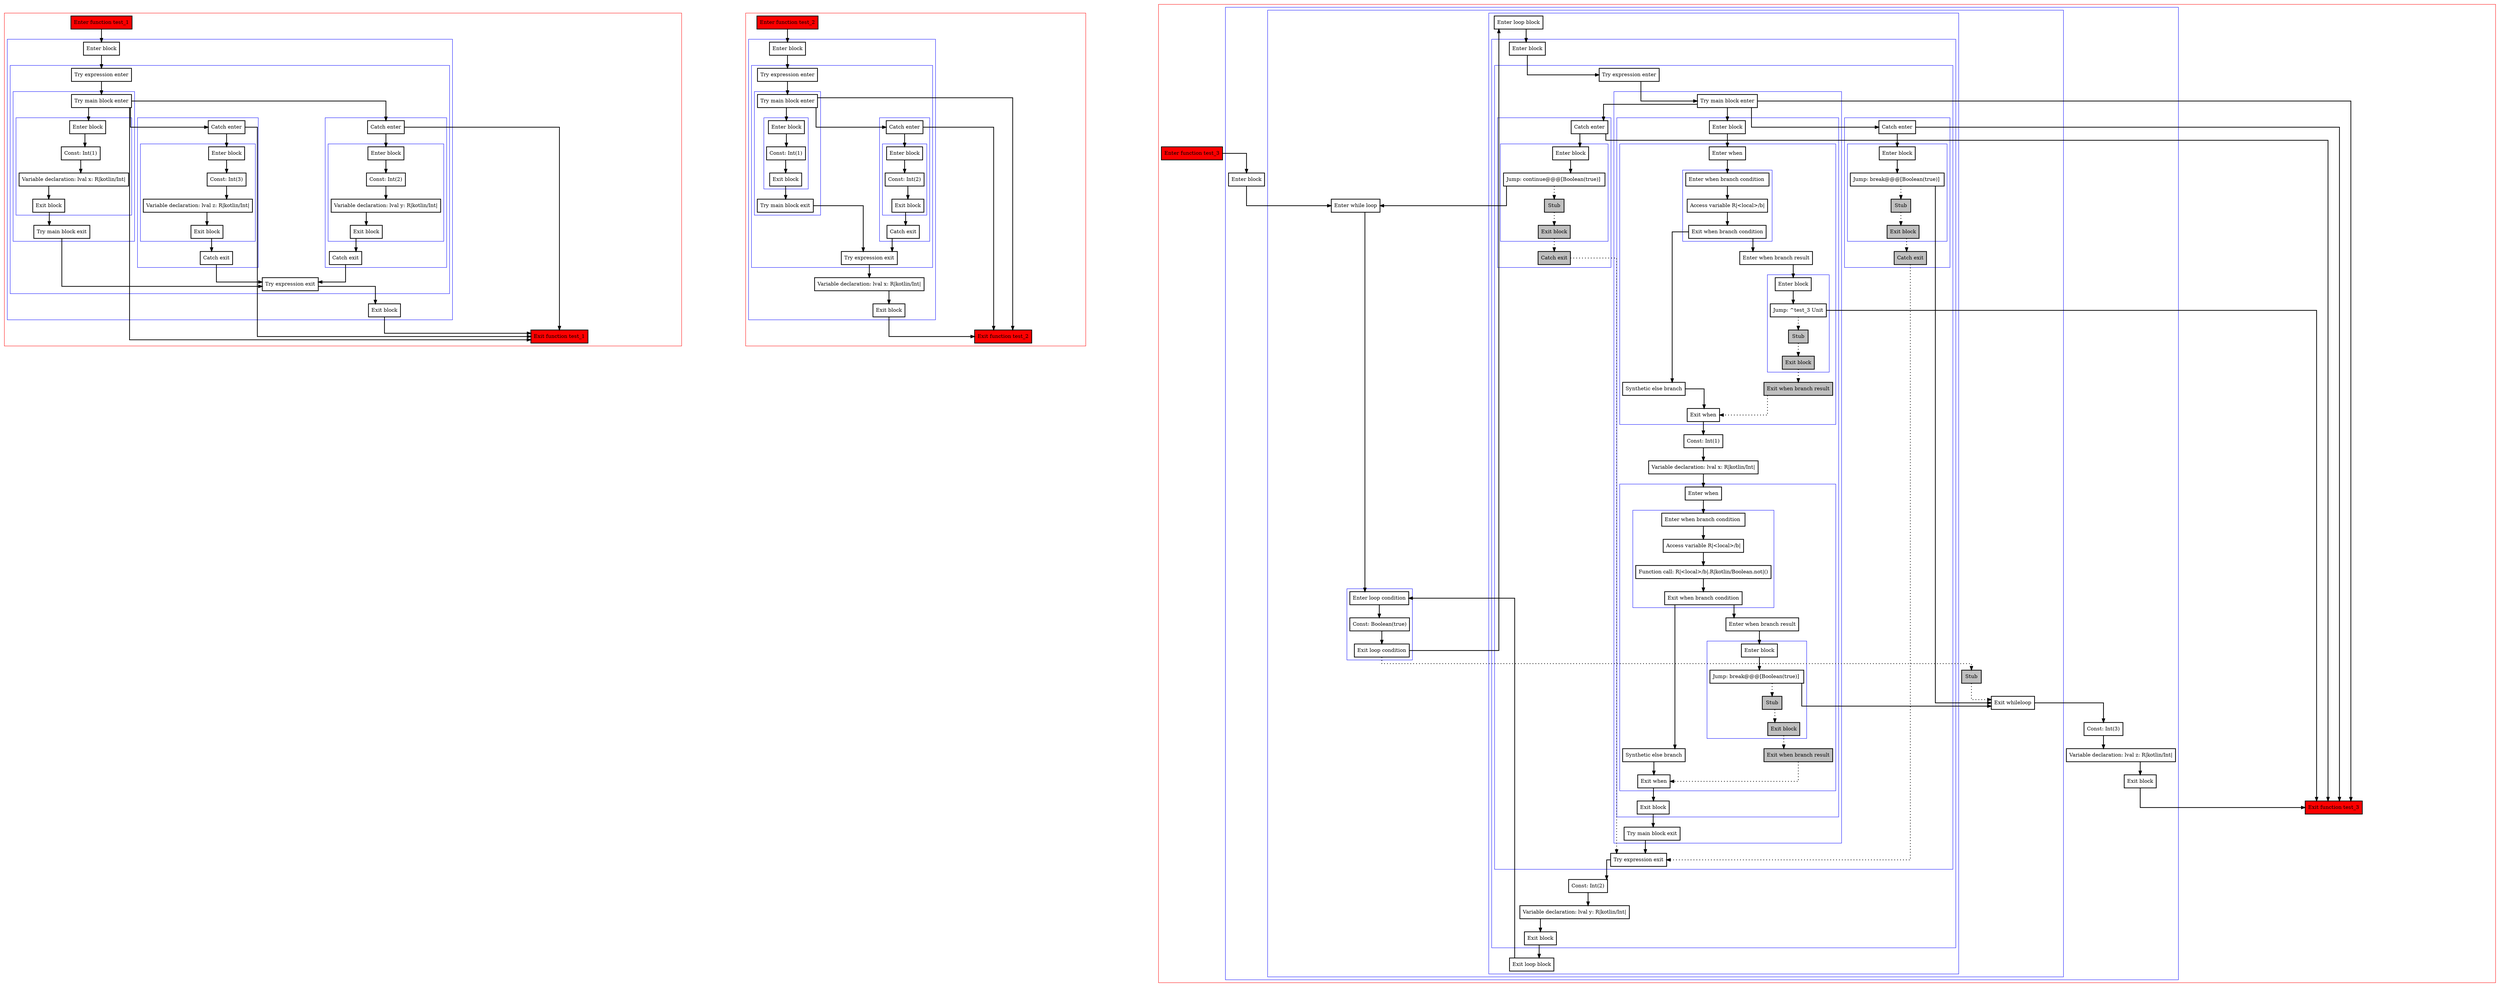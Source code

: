 digraph tryCatch_kt {
  graph [splines=ortho nodesep=3]
  node [shape=box penwidth=2]
  edge [penwidth=2]

  subgraph cluster_0 {
    color=red
    0 [label="Enter function test_1" style="filled" fillcolor=red];
    subgraph cluster_1 {
      color=blue
      1 [label="Enter block"];
      subgraph cluster_2 {
        color=blue
        2 [label="Try expression enter"];
        subgraph cluster_3 {
          color=blue
          3 [label="Try main block enter"];
          subgraph cluster_4 {
            color=blue
            4 [label="Enter block"];
            5 [label="Const: Int(1)"];
            6 [label="Variable declaration: lval x: R|kotlin/Int|"];
            7 [label="Exit block"];
          }
          8 [label="Try main block exit"];
        }
        subgraph cluster_5 {
          color=blue
          9 [label="Catch enter"];
          subgraph cluster_6 {
            color=blue
            10 [label="Enter block"];
            11 [label="Const: Int(3)"];
            12 [label="Variable declaration: lval z: R|kotlin/Int|"];
            13 [label="Exit block"];
          }
          14 [label="Catch exit"];
        }
        subgraph cluster_7 {
          color=blue
          15 [label="Catch enter"];
          subgraph cluster_8 {
            color=blue
            16 [label="Enter block"];
            17 [label="Const: Int(2)"];
            18 [label="Variable declaration: lval y: R|kotlin/Int|"];
            19 [label="Exit block"];
          }
          20 [label="Catch exit"];
        }
        21 [label="Try expression exit"];
      }
      22 [label="Exit block"];
    }
    23 [label="Exit function test_1" style="filled" fillcolor=red];
  }

  0 -> {1};
  1 -> {2};
  2 -> {3};
  3 -> {23 15 9 4};
  4 -> {5};
  5 -> {6};
  6 -> {7};
  7 -> {8};
  8 -> {21};
  9 -> {23 10};
  10 -> {11};
  11 -> {12};
  12 -> {13};
  13 -> {14};
  14 -> {21};
  15 -> {23 16};
  16 -> {17};
  17 -> {18};
  18 -> {19};
  19 -> {20};
  20 -> {21};
  21 -> {22};
  22 -> {23};

  subgraph cluster_9 {
    color=red
    24 [label="Enter function test_2" style="filled" fillcolor=red];
    subgraph cluster_10 {
      color=blue
      25 [label="Enter block"];
      subgraph cluster_11 {
        color=blue
        26 [label="Try expression enter"];
        subgraph cluster_12 {
          color=blue
          27 [label="Try main block enter"];
          subgraph cluster_13 {
            color=blue
            28 [label="Enter block"];
            29 [label="Const: Int(1)"];
            30 [label="Exit block"];
          }
          31 [label="Try main block exit"];
        }
        subgraph cluster_14 {
          color=blue
          32 [label="Catch enter"];
          subgraph cluster_15 {
            color=blue
            33 [label="Enter block"];
            34 [label="Const: Int(2)"];
            35 [label="Exit block"];
          }
          36 [label="Catch exit"];
        }
        37 [label="Try expression exit"];
      }
      38 [label="Variable declaration: lval x: R|kotlin/Int|"];
      39 [label="Exit block"];
    }
    40 [label="Exit function test_2" style="filled" fillcolor=red];
  }

  24 -> {25};
  25 -> {26};
  26 -> {27};
  27 -> {40 32 28};
  28 -> {29};
  29 -> {30};
  30 -> {31};
  31 -> {37};
  32 -> {40 33};
  33 -> {34};
  34 -> {35};
  35 -> {36};
  36 -> {37};
  37 -> {38};
  38 -> {39};
  39 -> {40};

  subgraph cluster_16 {
    color=red
    41 [label="Enter function test_3" style="filled" fillcolor=red];
    subgraph cluster_17 {
      color=blue
      42 [label="Enter block"];
      subgraph cluster_18 {
        color=blue
        43 [label="Enter while loop"];
        subgraph cluster_19 {
          color=blue
          44 [label="Enter loop condition"];
          45 [label="Const: Boolean(true)"];
          46 [label="Exit loop condition"];
        }
        subgraph cluster_20 {
          color=blue
          47 [label="Enter loop block"];
          subgraph cluster_21 {
            color=blue
            48 [label="Enter block"];
            subgraph cluster_22 {
              color=blue
              49 [label="Try expression enter"];
              subgraph cluster_23 {
                color=blue
                50 [label="Try main block enter"];
                subgraph cluster_24 {
                  color=blue
                  51 [label="Enter block"];
                  subgraph cluster_25 {
                    color=blue
                    52 [label="Enter when"];
                    subgraph cluster_26 {
                      color=blue
                      53 [label="Enter when branch condition "];
                      54 [label="Access variable R|<local>/b|"];
                      55 [label="Exit when branch condition"];
                    }
                    56 [label="Synthetic else branch"];
                    57 [label="Enter when branch result"];
                    subgraph cluster_27 {
                      color=blue
                      58 [label="Enter block"];
                      59 [label="Jump: ^test_3 Unit"];
                      60 [label="Stub" style="filled" fillcolor=gray];
                      61 [label="Exit block" style="filled" fillcolor=gray];
                    }
                    62 [label="Exit when branch result" style="filled" fillcolor=gray];
                    63 [label="Exit when"];
                  }
                  64 [label="Const: Int(1)"];
                  65 [label="Variable declaration: lval x: R|kotlin/Int|"];
                  subgraph cluster_28 {
                    color=blue
                    66 [label="Enter when"];
                    subgraph cluster_29 {
                      color=blue
                      67 [label="Enter when branch condition "];
                      68 [label="Access variable R|<local>/b|"];
                      69 [label="Function call: R|<local>/b|.R|kotlin/Boolean.not|()"];
                      70 [label="Exit when branch condition"];
                    }
                    71 [label="Synthetic else branch"];
                    72 [label="Enter when branch result"];
                    subgraph cluster_30 {
                      color=blue
                      73 [label="Enter block"];
                      74 [label="Jump: break@@@[Boolean(true)] "];
                      75 [label="Stub" style="filled" fillcolor=gray];
                      76 [label="Exit block" style="filled" fillcolor=gray];
                    }
                    77 [label="Exit when branch result" style="filled" fillcolor=gray];
                    78 [label="Exit when"];
                  }
                  79 [label="Exit block"];
                }
                80 [label="Try main block exit"];
              }
              subgraph cluster_31 {
                color=blue
                81 [label="Catch enter"];
                subgraph cluster_32 {
                  color=blue
                  82 [label="Enter block"];
                  83 [label="Jump: break@@@[Boolean(true)] "];
                  84 [label="Stub" style="filled" fillcolor=gray];
                  85 [label="Exit block" style="filled" fillcolor=gray];
                }
                86 [label="Catch exit" style="filled" fillcolor=gray];
              }
              subgraph cluster_33 {
                color=blue
                87 [label="Catch enter"];
                subgraph cluster_34 {
                  color=blue
                  88 [label="Enter block"];
                  89 [label="Jump: continue@@@[Boolean(true)] "];
                  90 [label="Stub" style="filled" fillcolor=gray];
                  91 [label="Exit block" style="filled" fillcolor=gray];
                }
                92 [label="Catch exit" style="filled" fillcolor=gray];
              }
              93 [label="Try expression exit"];
            }
            94 [label="Const: Int(2)"];
            95 [label="Variable declaration: lval y: R|kotlin/Int|"];
            96 [label="Exit block"];
          }
          97 [label="Exit loop block"];
        }
        98 [label="Stub" style="filled" fillcolor=gray];
        99 [label="Exit whileloop"];
      }
      100 [label="Const: Int(3)"];
      101 [label="Variable declaration: lval z: R|kotlin/Int|"];
      102 [label="Exit block"];
    }
    103 [label="Exit function test_3" style="filled" fillcolor=red];
  }

  41 -> {42};
  42 -> {43};
  43 -> {44};
  44 -> {45};
  45 -> {46};
  46 -> {47};
  46 -> {98} [style=dotted];
  47 -> {48};
  48 -> {49};
  49 -> {50};
  50 -> {103 87 81 51};
  51 -> {52};
  52 -> {53};
  53 -> {54};
  54 -> {55};
  55 -> {57 56};
  56 -> {63};
  57 -> {58};
  58 -> {59};
  59 -> {103};
  59 -> {60} [style=dotted];
  60 -> {61} [style=dotted];
  61 -> {62} [style=dotted];
  62 -> {63} [style=dotted];
  63 -> {64};
  64 -> {65};
  65 -> {66};
  66 -> {67};
  67 -> {68};
  68 -> {69};
  69 -> {70};
  70 -> {72 71};
  71 -> {78};
  72 -> {73};
  73 -> {74};
  74 -> {99};
  74 -> {75} [style=dotted];
  75 -> {76} [style=dotted];
  76 -> {77} [style=dotted];
  77 -> {78} [style=dotted];
  78 -> {79};
  79 -> {80};
  80 -> {93};
  81 -> {103 82};
  82 -> {83};
  83 -> {99};
  83 -> {84} [style=dotted];
  84 -> {85} [style=dotted];
  85 -> {86} [style=dotted];
  86 -> {93} [style=dotted];
  87 -> {103 88};
  88 -> {89};
  89 -> {43};
  89 -> {90} [style=dotted];
  90 -> {91} [style=dotted];
  91 -> {92} [style=dotted];
  92 -> {93} [style=dotted];
  93 -> {94};
  94 -> {95};
  95 -> {96};
  96 -> {97};
  97 -> {44};
  98 -> {99} [style=dotted];
  99 -> {100};
  100 -> {101};
  101 -> {102};
  102 -> {103};

}
